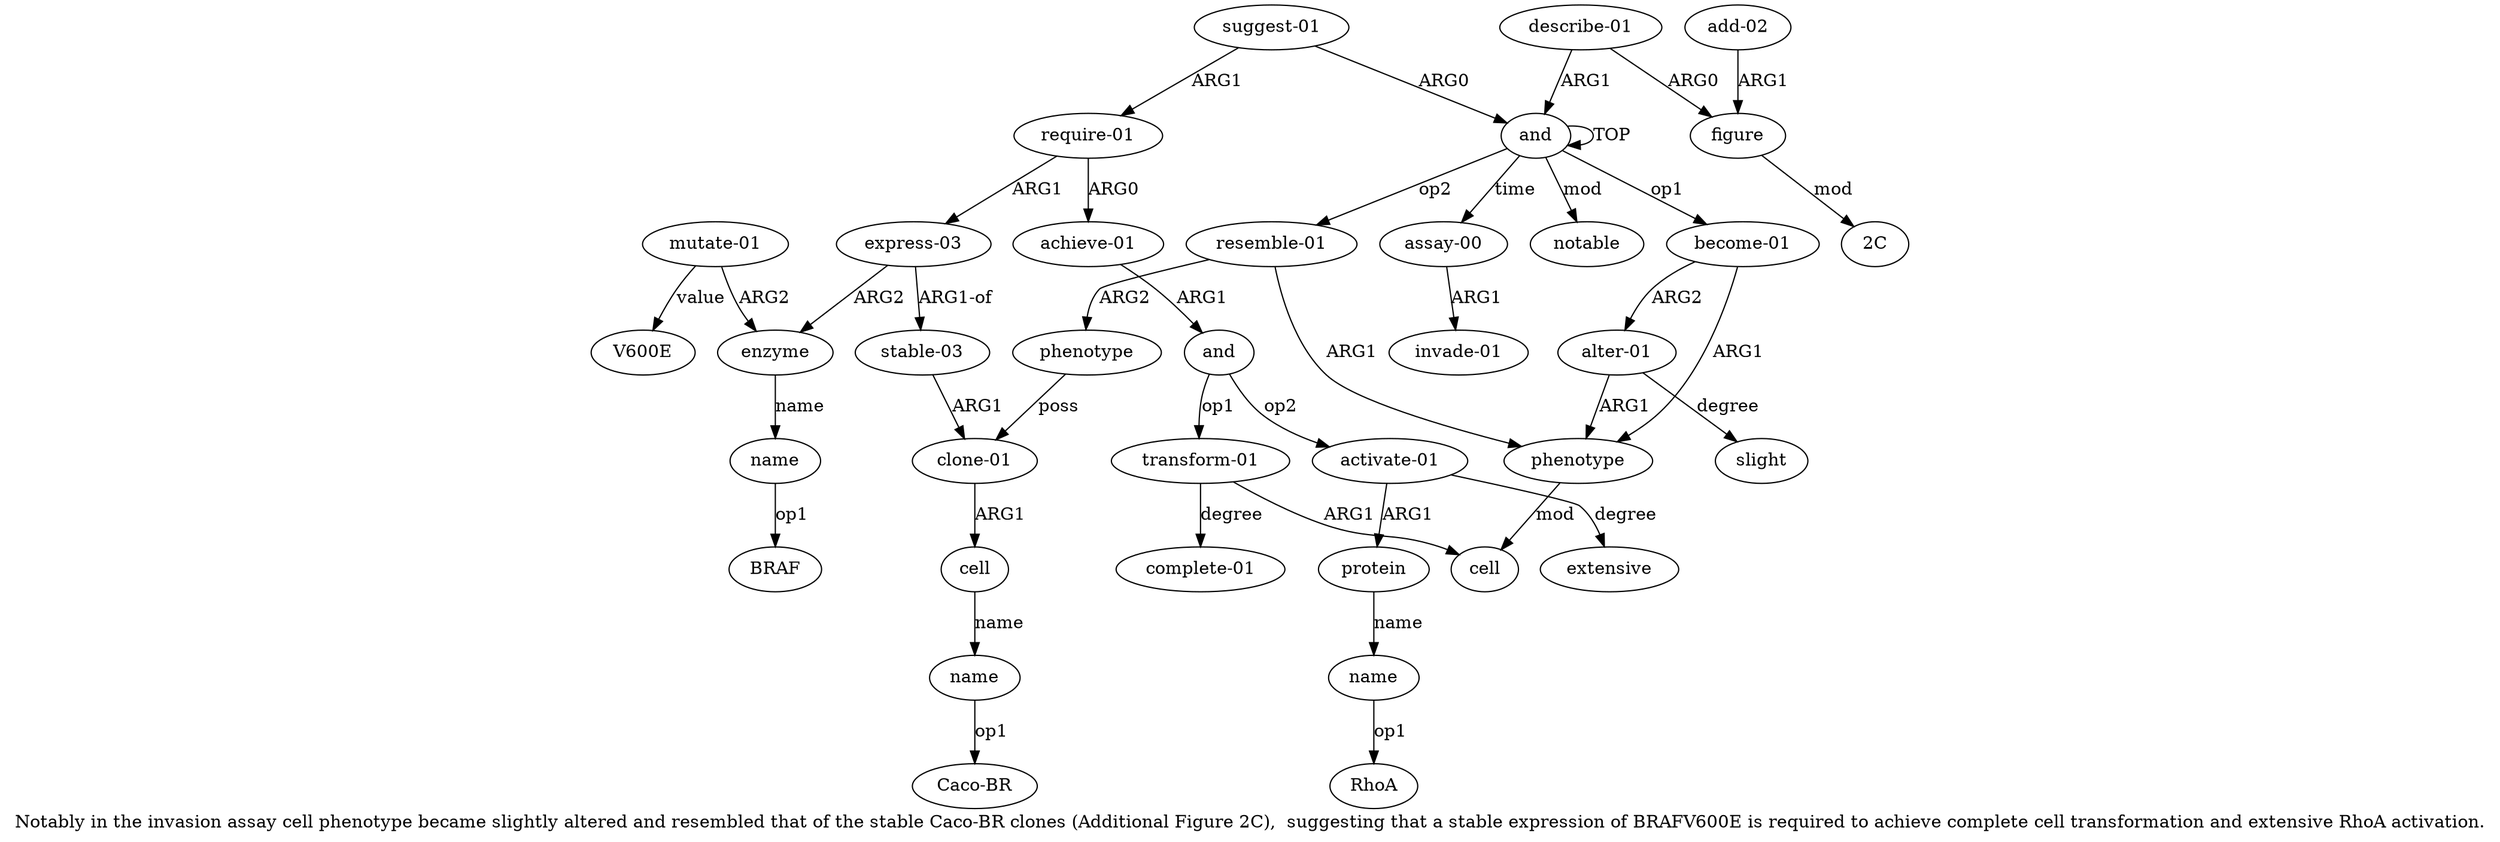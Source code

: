 digraph  {
	graph [label="Notably in the invasion assay cell phenotype became slightly altered and resembled that of the stable Caco-BR clones (Additional \
Figure 2C),  suggesting that a stable expression of BRAFV600E is required to achieve complete cell transformation and extensive \
RhoA activation."];
	node [label="\N"];
	a20	 [color=black,
		gold_ind=20,
		gold_label="achieve-01",
		label="achieve-01",
		test_ind=20,
		test_label="achieve-01"];
	a21	 [color=black,
		gold_ind=21,
		gold_label=and,
		label=and,
		test_ind=21,
		test_label=and];
	a20 -> a21 [key=0,
	color=black,
	gold_label=ARG1,
	label=ARG1,
	test_label=ARG1];
a22 [color=black,
	gold_ind=22,
	gold_label="transform-01",
	label="transform-01",
	test_ind=22,
	test_label="transform-01"];
a21 -> a22 [key=0,
color=black,
gold_label=op1,
label=op1,
test_label=op1];
a24 [color=black,
gold_ind=24,
gold_label="activate-01",
label="activate-01",
test_ind=24,
test_label="activate-01"];
a21 -> a24 [key=0,
color=black,
gold_label=op2,
label=op2,
test_label=op2];
a23 [color=black,
gold_ind=23,
gold_label="complete-01",
label="complete-01",
test_ind=23,
test_label="complete-01"];
a22 -> a23 [key=0,
color=black,
gold_label=degree,
label=degree,
test_label=degree];
a3 [color=black,
gold_ind=3,
gold_label=cell,
label=cell,
test_ind=3,
test_label=cell];
a22 -> a3 [key=0,
color=black,
gold_label=ARG1,
label=ARG1,
test_label=ARG1];
a25 [color=black,
gold_ind=25,
gold_label=protein,
label=protein,
test_ind=25,
test_label=protein];
a24 -> a25 [key=0,
color=black,
gold_label=ARG1,
label=ARG1,
test_label=ARG1];
a27 [color=black,
gold_ind=27,
gold_label=extensive,
label=extensive,
test_ind=27,
test_label=extensive];
a24 -> a27 [key=0,
color=black,
gold_label=degree,
label=degree,
test_label=degree];
a26 [color=black,
gold_ind=26,
gold_label=name,
label=name,
test_ind=26,
test_label=name];
a25 -> a26 [key=0,
color=black,
gold_label=name,
label=name,
test_label=name];
"a26 RhoA" [color=black,
gold_ind=-1,
gold_label=RhoA,
label=RhoA,
test_ind=-1,
test_label=RhoA];
a26 -> "a26 RhoA" [key=0,
color=black,
gold_label=op1,
label=op1,
test_label=op1];
a28 [color=black,
gold_ind=28,
gold_label="express-03",
label="express-03",
test_ind=28,
test_label="express-03"];
a29 [color=black,
gold_ind=29,
gold_label=enzyme,
label=enzyme,
test_ind=29,
test_label=enzyme];
a28 -> a29 [key=0,
color=black,
gold_label=ARG2,
label=ARG2,
test_label=ARG2];
a11 [color=black,
gold_ind=11,
gold_label="stable-03",
label="stable-03",
test_ind=11,
test_label="stable-03"];
a28 -> a11 [key=0,
color=black,
gold_label="ARG1-of",
label="ARG1-of",
test_label="ARG1-of"];
a30 [color=black,
gold_ind=30,
gold_label=name,
label=name,
test_ind=30,
test_label=name];
a29 -> a30 [key=0,
color=black,
gold_label=name,
label=name,
test_label=name];
a31 [color=black,
gold_ind=31,
gold_label="mutate-01",
label="mutate-01",
test_ind=31,
test_label="mutate-01"];
a31 -> a29 [key=0,
color=black,
gold_label=ARG2,
label=ARG2,
test_label=ARG2];
"a31 V600E" [color=black,
gold_ind=-1,
gold_label=V600E,
label=V600E,
test_ind=-1,
test_label=V600E];
a31 -> "a31 V600E" [key=0,
color=black,
gold_label=value,
label=value,
test_label=value];
"a30 BRAF" [color=black,
gold_ind=-1,
gold_label=BRAF,
label=BRAF,
test_ind=-1,
test_label=BRAF];
a30 -> "a30 BRAF" [key=0,
color=black,
gold_label=op1,
label=op1,
test_label=op1];
"a10 Caco-BR" [color=black,
gold_ind=-1,
gold_label="Caco-BR",
label="Caco-BR",
test_ind=-1,
test_label="Caco-BR"];
a15 [color=black,
gold_ind=15,
gold_label="describe-01",
label="describe-01",
test_ind=15,
test_label="describe-01"];
a16 [color=black,
gold_ind=16,
gold_label=figure,
label=figure,
test_ind=16,
test_label=figure];
a15 -> a16 [key=0,
color=black,
gold_label=ARG0,
label=ARG0,
test_label=ARG0];
a0 [color=black,
gold_ind=0,
gold_label=and,
label=and,
test_ind=0,
test_label=and];
a15 -> a0 [key=0,
color=black,
gold_label=ARG1,
label=ARG1,
test_label=ARG1];
a14 [color=black,
gold_ind=14,
gold_label="invade-01",
label="invade-01",
test_ind=14,
test_label="invade-01"];
a17 [color=black,
gold_ind=17,
gold_label="add-02",
label="add-02",
test_ind=17,
test_label="add-02"];
a17 -> a16 [key=0,
color=black,
gold_label=ARG1,
label=ARG1,
test_label=ARG1];
"a16 2C" [color=black,
gold_ind=-1,
gold_label="2C",
label="2C",
test_ind=-1,
test_label="2C"];
a16 -> "a16 2C" [key=0,
color=black,
gold_label=mod,
label=mod,
test_label=mod];
a8 [color=black,
gold_ind=8,
gold_label="clone-01",
label="clone-01",
test_ind=8,
test_label="clone-01"];
a11 -> a8 [key=0,
color=black,
gold_label=ARG1,
label=ARG1,
test_label=ARG1];
a10 [color=black,
gold_ind=10,
gold_label=name,
label=name,
test_ind=10,
test_label=name];
a10 -> "a10 Caco-BR" [key=0,
color=black,
gold_label=op1,
label=op1,
test_label=op1];
a13 [color=black,
gold_ind=13,
gold_label="assay-00",
label="assay-00",
test_ind=13,
test_label="assay-00"];
a13 -> a14 [key=0,
color=black,
gold_label=ARG1,
label=ARG1,
test_label=ARG1];
a12 [color=black,
gold_ind=12,
gold_label=notable,
label=notable,
test_ind=12,
test_label=notable];
a19 [color=black,
gold_ind=19,
gold_label="require-01",
label="require-01",
test_ind=19,
test_label="require-01"];
a19 -> a20 [key=0,
color=black,
gold_label=ARG0,
label=ARG0,
test_label=ARG0];
a19 -> a28 [key=0,
color=black,
gold_label=ARG1,
label=ARG1,
test_label=ARG1];
a18 [color=black,
gold_ind=18,
gold_label="suggest-01",
label="suggest-01",
test_ind=18,
test_label="suggest-01"];
a18 -> a19 [key=0,
color=black,
gold_label=ARG1,
label=ARG1,
test_label=ARG1];
a18 -> a0 [key=0,
color=black,
gold_label=ARG0,
label=ARG0,
test_label=ARG0];
a1 [color=black,
gold_ind=1,
gold_label="become-01",
label="become-01",
test_ind=1,
test_label="become-01"];
a2 [color=black,
gold_ind=2,
gold_label=phenotype,
label=phenotype,
test_ind=2,
test_label=phenotype];
a1 -> a2 [key=0,
color=black,
gold_label=ARG1,
label=ARG1,
test_label=ARG1];
a4 [color=black,
gold_ind=4,
gold_label="alter-01",
label="alter-01",
test_ind=4,
test_label="alter-01"];
a1 -> a4 [key=0,
color=black,
gold_label=ARG2,
label=ARG2,
test_label=ARG2];
a0 -> a13 [key=0,
color=black,
gold_label=time,
label=time,
test_label=time];
a0 -> a12 [key=0,
color=black,
gold_label=mod,
label=mod,
test_label=mod];
a0 -> a1 [key=0,
color=black,
gold_label=op1,
label=op1,
test_label=op1];
a0 -> a0 [key=0,
color=black,
gold_label=TOP,
label=TOP,
test_label=TOP];
a6 [color=black,
gold_ind=6,
gold_label="resemble-01",
label="resemble-01",
test_ind=6,
test_label="resemble-01"];
a0 -> a6 [key=0,
color=black,
gold_label=op2,
label=op2,
test_label=op2];
a2 -> a3 [key=0,
color=black,
gold_label=mod,
label=mod,
test_label=mod];
a5 [color=black,
gold_ind=5,
gold_label=slight,
label=slight,
test_ind=5,
test_label=slight];
a4 -> a2 [key=0,
color=black,
gold_label=ARG1,
label=ARG1,
test_label=ARG1];
a4 -> a5 [key=0,
color=black,
gold_label=degree,
label=degree,
test_label=degree];
a7 [color=black,
gold_ind=7,
gold_label=phenotype,
label=phenotype,
test_ind=7,
test_label=phenotype];
a7 -> a8 [key=0,
color=black,
gold_label=poss,
label=poss,
test_label=poss];
a6 -> a2 [key=0,
color=black,
gold_label=ARG1,
label=ARG1,
test_label=ARG1];
a6 -> a7 [key=0,
color=black,
gold_label=ARG2,
label=ARG2,
test_label=ARG2];
a9 [color=black,
gold_ind=9,
gold_label=cell,
label=cell,
test_ind=9,
test_label=cell];
a9 -> a10 [key=0,
color=black,
gold_label=name,
label=name,
test_label=name];
a8 -> a9 [key=0,
color=black,
gold_label=ARG1,
label=ARG1,
test_label=ARG1];
}
